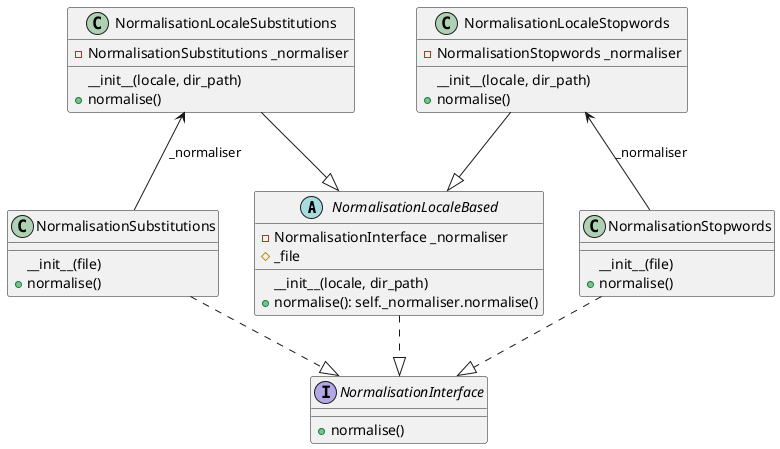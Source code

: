 @startuml

abstract NormalisationLocaleBased
{
  - NormalisationInterface _normaliser
  # _file
  __init__(locale, dir_path)
  + normalise(): self._normaliser.normalise()
}

interface NormalisationInterface 
{
  + normalise()
}

class NormalisationLocaleSubstitutions {
  - NormalisationSubstitutions _normaliser
  __init__(locale, dir_path)
  + normalise()
}

class NormalisationLocaleStopwords {
  - NormalisationStopwords _normaliser
  __init__(locale, dir_path)
  + normalise()
}

class NormalisationSubstitutions {
  __init__(file)
  + normalise()
}

class NormalisationStopwords {
  __init__(file)
  + normalise()
}

NormalisationLocaleSubstitutions --|> NormalisationLocaleBased
NormalisationLocaleStopwords --|> NormalisationLocaleBased
NormalisationSubstitutions ..|>  NormalisationInterface
NormalisationLocaleBased ..|> NormalisationInterface
NormalisationStopwords ..|> NormalisationInterface
NormalisationLocaleStopwords <-- NormalisationStopwords : _normaliser
NormalisationLocaleSubstitutions <-- NormalisationSubstitutions : _normaliser
@enduml
